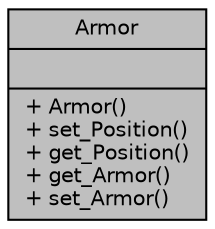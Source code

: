 digraph "Armor"
{
 // INTERACTIVE_SVG=YES
  bgcolor="transparent";
  edge [fontname="Helvetica",fontsize="10",labelfontname="Helvetica",labelfontsize="10"];
  node [fontname="Helvetica",fontsize="10",shape=record];
  Node1 [label="{Armor\n||+ Armor()\l+ set_Position()\l+ get_Position()\l+ get_Armor()\l+ set_Armor()\l}",height=0.2,width=0.4,color="black", fillcolor="grey75", style="filled" fontcolor="black"];
}
